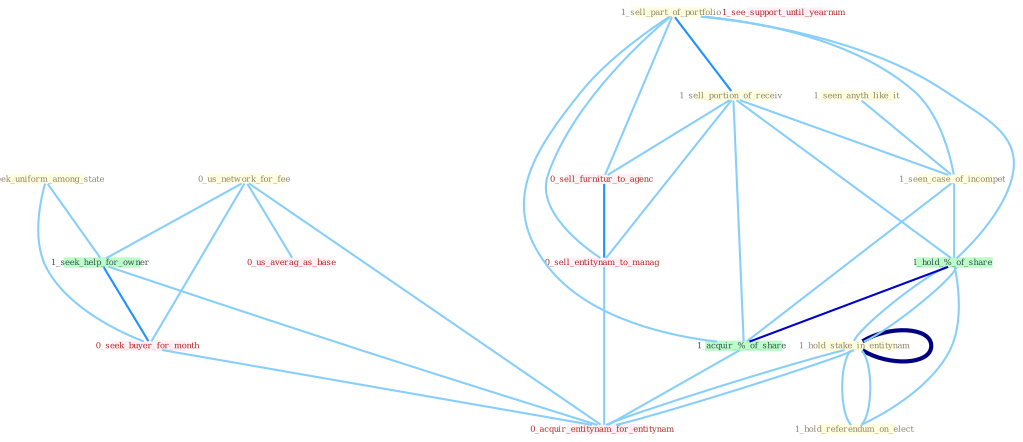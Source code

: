Graph G{ 
    node
    [shape=polygon,style=filled,width=.5,height=.06,color="#BDFCC9",fixedsize=true,fontsize=4,
    fontcolor="#2f4f4f"];
    {node
    [color="#ffffe0", fontcolor="#8b7d6b"] "1_sell_part_of_portfolio " "1_hold_stake_in_entitynam " "1_hold_referendum_on_elect " "1_sell_portion_of_receiv " "0_us_network_for_fee " "1_seek_uniform_among_state " "1_seen_anyth_like_it " "1_seen_case_of_incompet "}
{node [color="#fff0f5", fontcolor="#b22222"] "0_seek_buyer_for_month " "1_see_support_until_yearnum " "0_sell_furnitur_to_agenc " "0_us_averag_as_base " "0_sell_entitynam_to_manag " "0_acquir_entitynam_for_entitynam "}
edge [color="#B0E2FF"];

	"1_sell_part_of_portfolio " -- "1_sell_portion_of_receiv " [w="2", color="#1e90ff" , len=0.8];
	"1_sell_part_of_portfolio " -- "1_seen_case_of_incompet " [w="1", color="#87cefa" ];
	"1_sell_part_of_portfolio " -- "1_hold_%_of_share " [w="1", color="#87cefa" ];
	"1_sell_part_of_portfolio " -- "1_acquir_%_of_share " [w="1", color="#87cefa" ];
	"1_sell_part_of_portfolio " -- "0_sell_furnitur_to_agenc " [w="1", color="#87cefa" ];
	"1_sell_part_of_portfolio " -- "0_sell_entitynam_to_manag " [w="1", color="#87cefa" ];
	"1_hold_stake_in_entitynam " -- "1_hold_referendum_on_elect " [w="1", color="#87cefa" ];
	"1_hold_stake_in_entitynam " -- "1_hold_%_of_share " [w="1", color="#87cefa" ];
	"1_hold_stake_in_entitynam " -- "1_hold_stake_in_entitynam " [w="4", style=bold, color="#000080", len=0.4];
	"1_hold_stake_in_entitynam " -- "0_acquir_entitynam_for_entitynam " [w="1", color="#87cefa" ];
	"1_hold_referendum_on_elect " -- "1_hold_%_of_share " [w="1", color="#87cefa" ];
	"1_hold_referendum_on_elect " -- "1_hold_stake_in_entitynam " [w="1", color="#87cefa" ];
	"1_sell_portion_of_receiv " -- "1_seen_case_of_incompet " [w="1", color="#87cefa" ];
	"1_sell_portion_of_receiv " -- "1_hold_%_of_share " [w="1", color="#87cefa" ];
	"1_sell_portion_of_receiv " -- "1_acquir_%_of_share " [w="1", color="#87cefa" ];
	"1_sell_portion_of_receiv " -- "0_sell_furnitur_to_agenc " [w="1", color="#87cefa" ];
	"1_sell_portion_of_receiv " -- "0_sell_entitynam_to_manag " [w="1", color="#87cefa" ];
	"0_us_network_for_fee " -- "1_seek_help_for_owner " [w="1", color="#87cefa" ];
	"0_us_network_for_fee " -- "0_seek_buyer_for_month " [w="1", color="#87cefa" ];
	"0_us_network_for_fee " -- "0_us_averag_as_base " [w="1", color="#87cefa" ];
	"0_us_network_for_fee " -- "0_acquir_entitynam_for_entitynam " [w="1", color="#87cefa" ];
	"1_seek_uniform_among_state " -- "1_seek_help_for_owner " [w="1", color="#87cefa" ];
	"1_seek_uniform_among_state " -- "0_seek_buyer_for_month " [w="1", color="#87cefa" ];
	"1_seen_anyth_like_it " -- "1_seen_case_of_incompet " [w="1", color="#87cefa" ];
	"1_seen_case_of_incompet " -- "1_hold_%_of_share " [w="1", color="#87cefa" ];
	"1_seen_case_of_incompet " -- "1_acquir_%_of_share " [w="1", color="#87cefa" ];
	"1_hold_%_of_share " -- "1_hold_stake_in_entitynam " [w="1", color="#87cefa" ];
	"1_hold_%_of_share " -- "1_acquir_%_of_share " [w="3", color="#0000cd" , len=0.6];
	"1_hold_stake_in_entitynam " -- "0_acquir_entitynam_for_entitynam " [w="1", color="#87cefa" ];
	"1_seek_help_for_owner " -- "0_seek_buyer_for_month " [w="2", color="#1e90ff" , len=0.8];
	"1_seek_help_for_owner " -- "0_acquir_entitynam_for_entitynam " [w="1", color="#87cefa" ];
	"0_seek_buyer_for_month " -- "0_acquir_entitynam_for_entitynam " [w="1", color="#87cefa" ];
	"1_acquir_%_of_share " -- "0_acquir_entitynam_for_entitynam " [w="1", color="#87cefa" ];
	"0_sell_furnitur_to_agenc " -- "0_sell_entitynam_to_manag " [w="2", color="#1e90ff" , len=0.8];
	"0_sell_entitynam_to_manag " -- "0_acquir_entitynam_for_entitynam " [w="1", color="#87cefa" ];
}